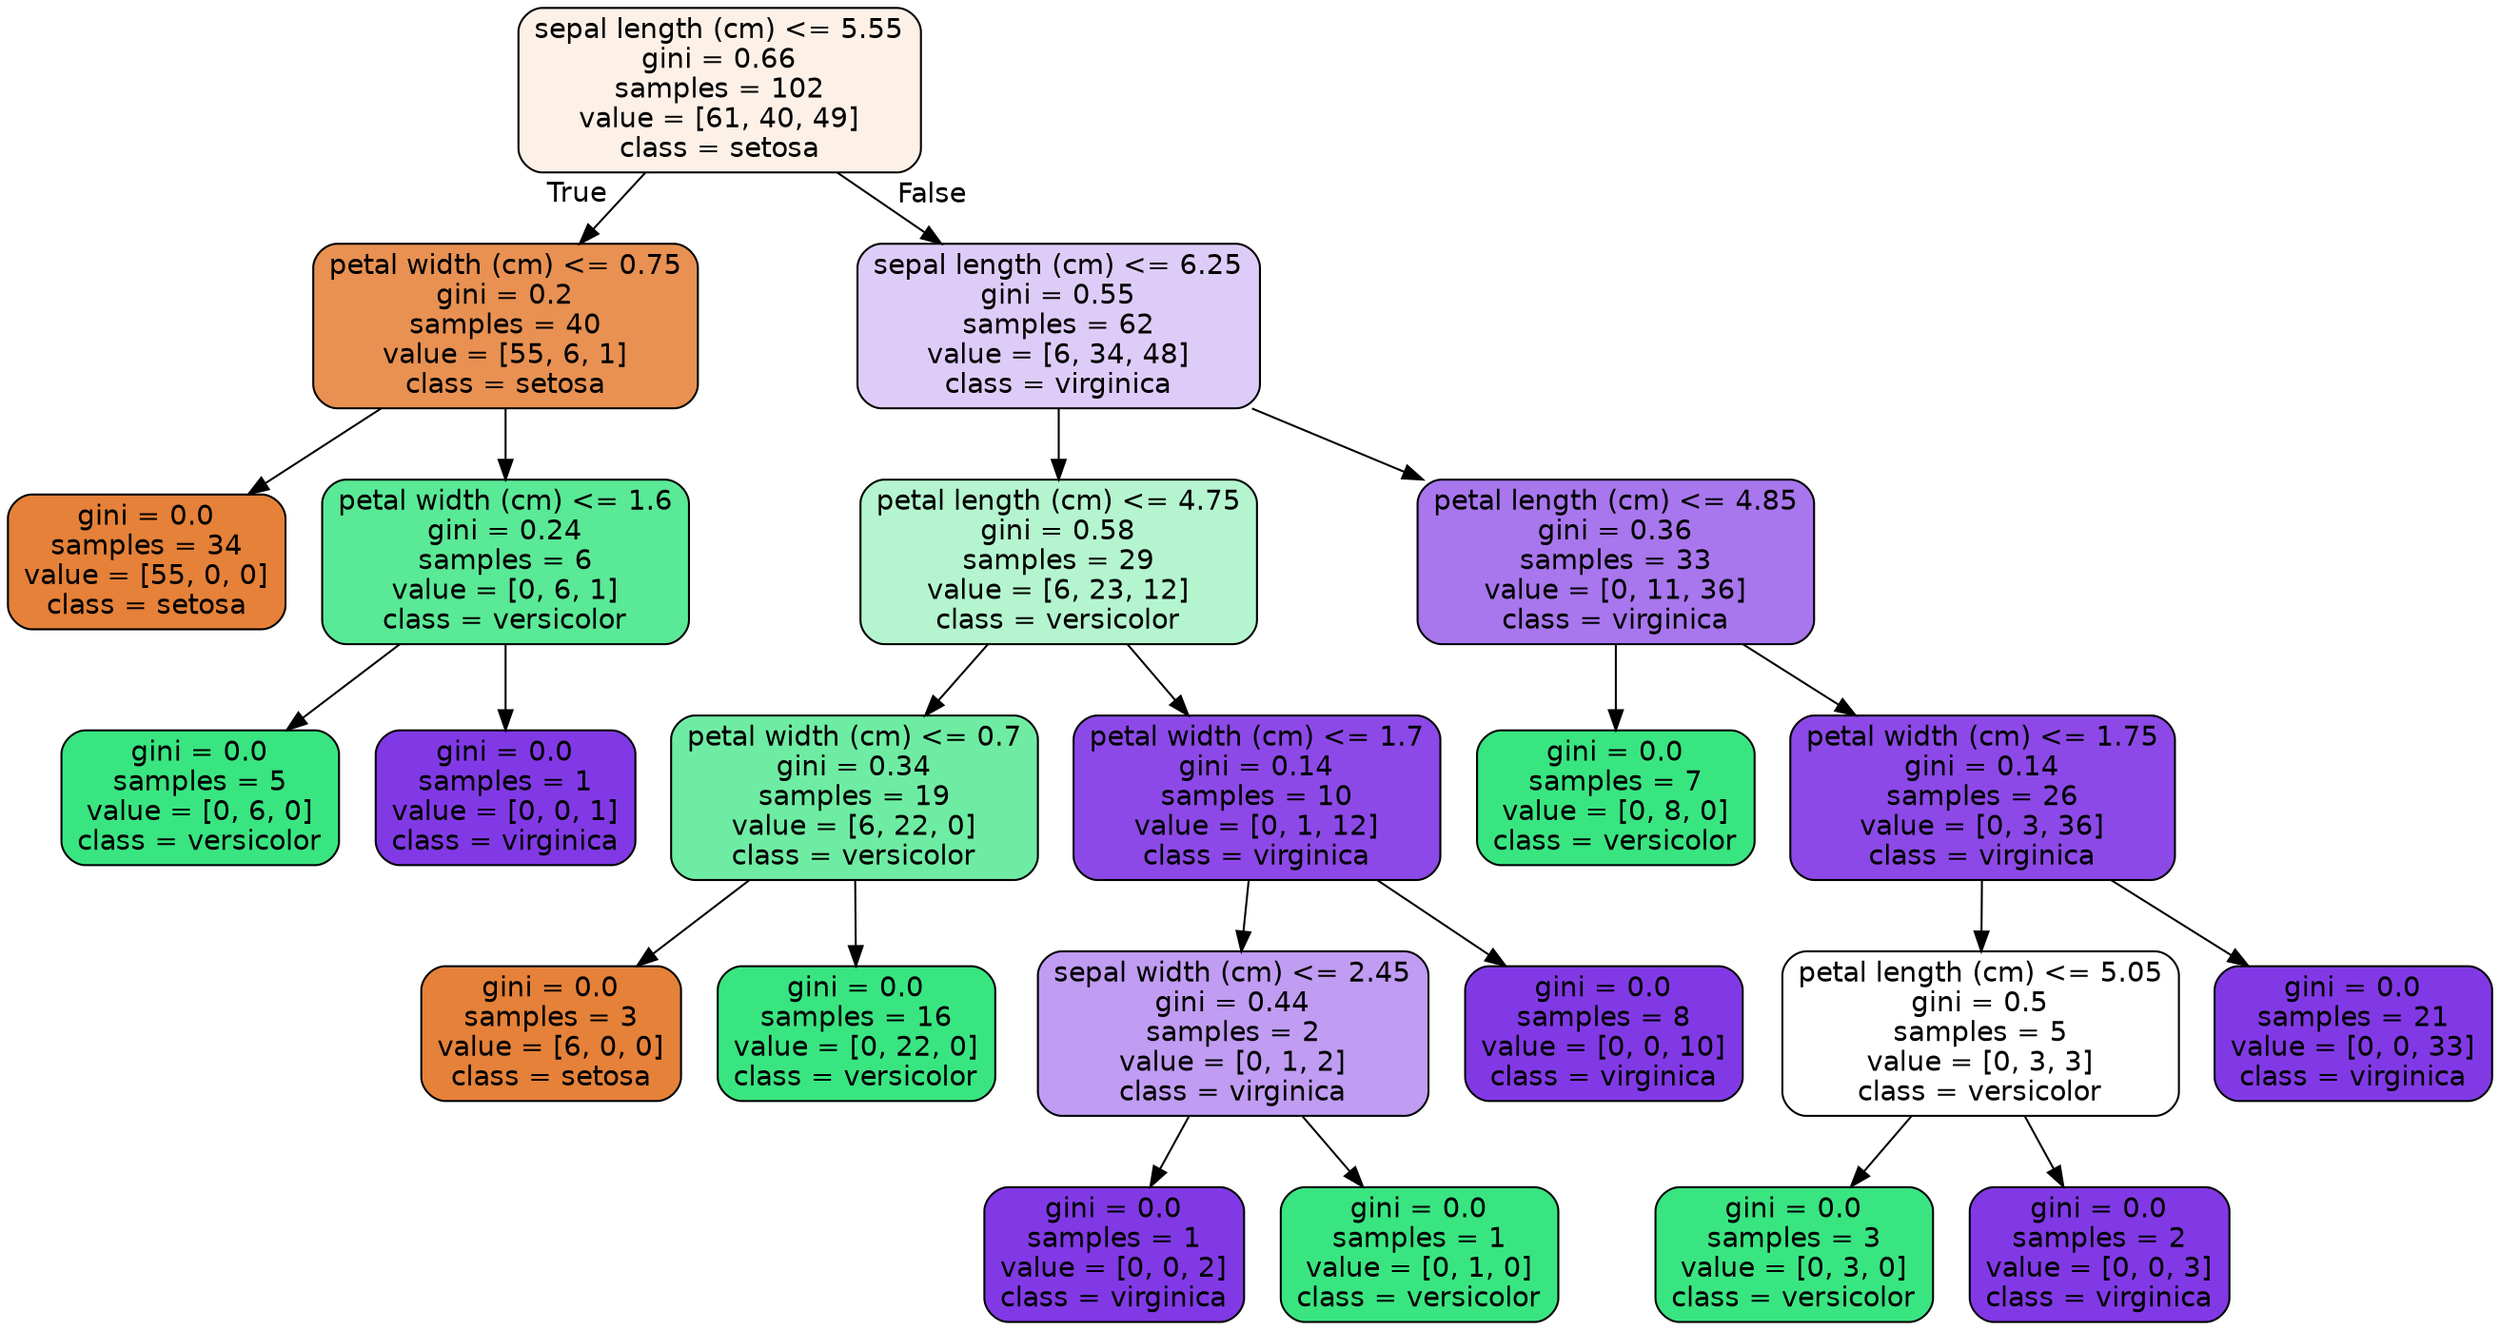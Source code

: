 digraph Tree {
node [shape=box, style="filled, rounded", color="black", fontname="helvetica"] ;
edge [fontname="helvetica"] ;
0 [label="sepal length (cm) <= 5.55\ngini = 0.66\nsamples = 102\nvalue = [61, 40, 49]\nclass = setosa", fillcolor="#fcf0e7"] ;
1 [label="petal width (cm) <= 0.75\ngini = 0.2\nsamples = 40\nvalue = [55, 6, 1]\nclass = setosa", fillcolor="#e89152"] ;
0 -> 1 [labeldistance=2.5, labelangle=45, headlabel="True"] ;
2 [label="gini = 0.0\nsamples = 34\nvalue = [55, 0, 0]\nclass = setosa", fillcolor="#e58139"] ;
1 -> 2 ;
3 [label="petal width (cm) <= 1.6\ngini = 0.24\nsamples = 6\nvalue = [0, 6, 1]\nclass = versicolor", fillcolor="#5ae996"] ;
1 -> 3 ;
4 [label="gini = 0.0\nsamples = 5\nvalue = [0, 6, 0]\nclass = versicolor", fillcolor="#39e581"] ;
3 -> 4 ;
5 [label="gini = 0.0\nsamples = 1\nvalue = [0, 0, 1]\nclass = virginica", fillcolor="#8139e5"] ;
3 -> 5 ;
6 [label="sepal length (cm) <= 6.25\ngini = 0.55\nsamples = 62\nvalue = [6, 34, 48]\nclass = virginica", fillcolor="#deccf8"] ;
0 -> 6 [labeldistance=2.5, labelangle=-45, headlabel="False"] ;
7 [label="petal length (cm) <= 4.75\ngini = 0.58\nsamples = 29\nvalue = [6, 23, 12]\nclass = versicolor", fillcolor="#b4f5cf"] ;
6 -> 7 ;
8 [label="petal width (cm) <= 0.7\ngini = 0.34\nsamples = 19\nvalue = [6, 22, 0]\nclass = versicolor", fillcolor="#6feca3"] ;
7 -> 8 ;
9 [label="gini = 0.0\nsamples = 3\nvalue = [6, 0, 0]\nclass = setosa", fillcolor="#e58139"] ;
8 -> 9 ;
10 [label="gini = 0.0\nsamples = 16\nvalue = [0, 22, 0]\nclass = versicolor", fillcolor="#39e581"] ;
8 -> 10 ;
11 [label="petal width (cm) <= 1.7\ngini = 0.14\nsamples = 10\nvalue = [0, 1, 12]\nclass = virginica", fillcolor="#8c49e7"] ;
7 -> 11 ;
12 [label="sepal width (cm) <= 2.45\ngini = 0.44\nsamples = 2\nvalue = [0, 1, 2]\nclass = virginica", fillcolor="#c09cf2"] ;
11 -> 12 ;
13 [label="gini = 0.0\nsamples = 1\nvalue = [0, 0, 2]\nclass = virginica", fillcolor="#8139e5"] ;
12 -> 13 ;
14 [label="gini = 0.0\nsamples = 1\nvalue = [0, 1, 0]\nclass = versicolor", fillcolor="#39e581"] ;
12 -> 14 ;
15 [label="gini = 0.0\nsamples = 8\nvalue = [0, 0, 10]\nclass = virginica", fillcolor="#8139e5"] ;
11 -> 15 ;
16 [label="petal length (cm) <= 4.85\ngini = 0.36\nsamples = 33\nvalue = [0, 11, 36]\nclass = virginica", fillcolor="#a876ed"] ;
6 -> 16 ;
17 [label="gini = 0.0\nsamples = 7\nvalue = [0, 8, 0]\nclass = versicolor", fillcolor="#39e581"] ;
16 -> 17 ;
18 [label="petal width (cm) <= 1.75\ngini = 0.14\nsamples = 26\nvalue = [0, 3, 36]\nclass = virginica", fillcolor="#8c49e7"] ;
16 -> 18 ;
19 [label="petal length (cm) <= 5.05\ngini = 0.5\nsamples = 5\nvalue = [0, 3, 3]\nclass = versicolor", fillcolor="#ffffff"] ;
18 -> 19 ;
20 [label="gini = 0.0\nsamples = 3\nvalue = [0, 3, 0]\nclass = versicolor", fillcolor="#39e581"] ;
19 -> 20 ;
21 [label="gini = 0.0\nsamples = 2\nvalue = [0, 0, 3]\nclass = virginica", fillcolor="#8139e5"] ;
19 -> 21 ;
22 [label="gini = 0.0\nsamples = 21\nvalue = [0, 0, 33]\nclass = virginica", fillcolor="#8139e5"] ;
18 -> 22 ;
}